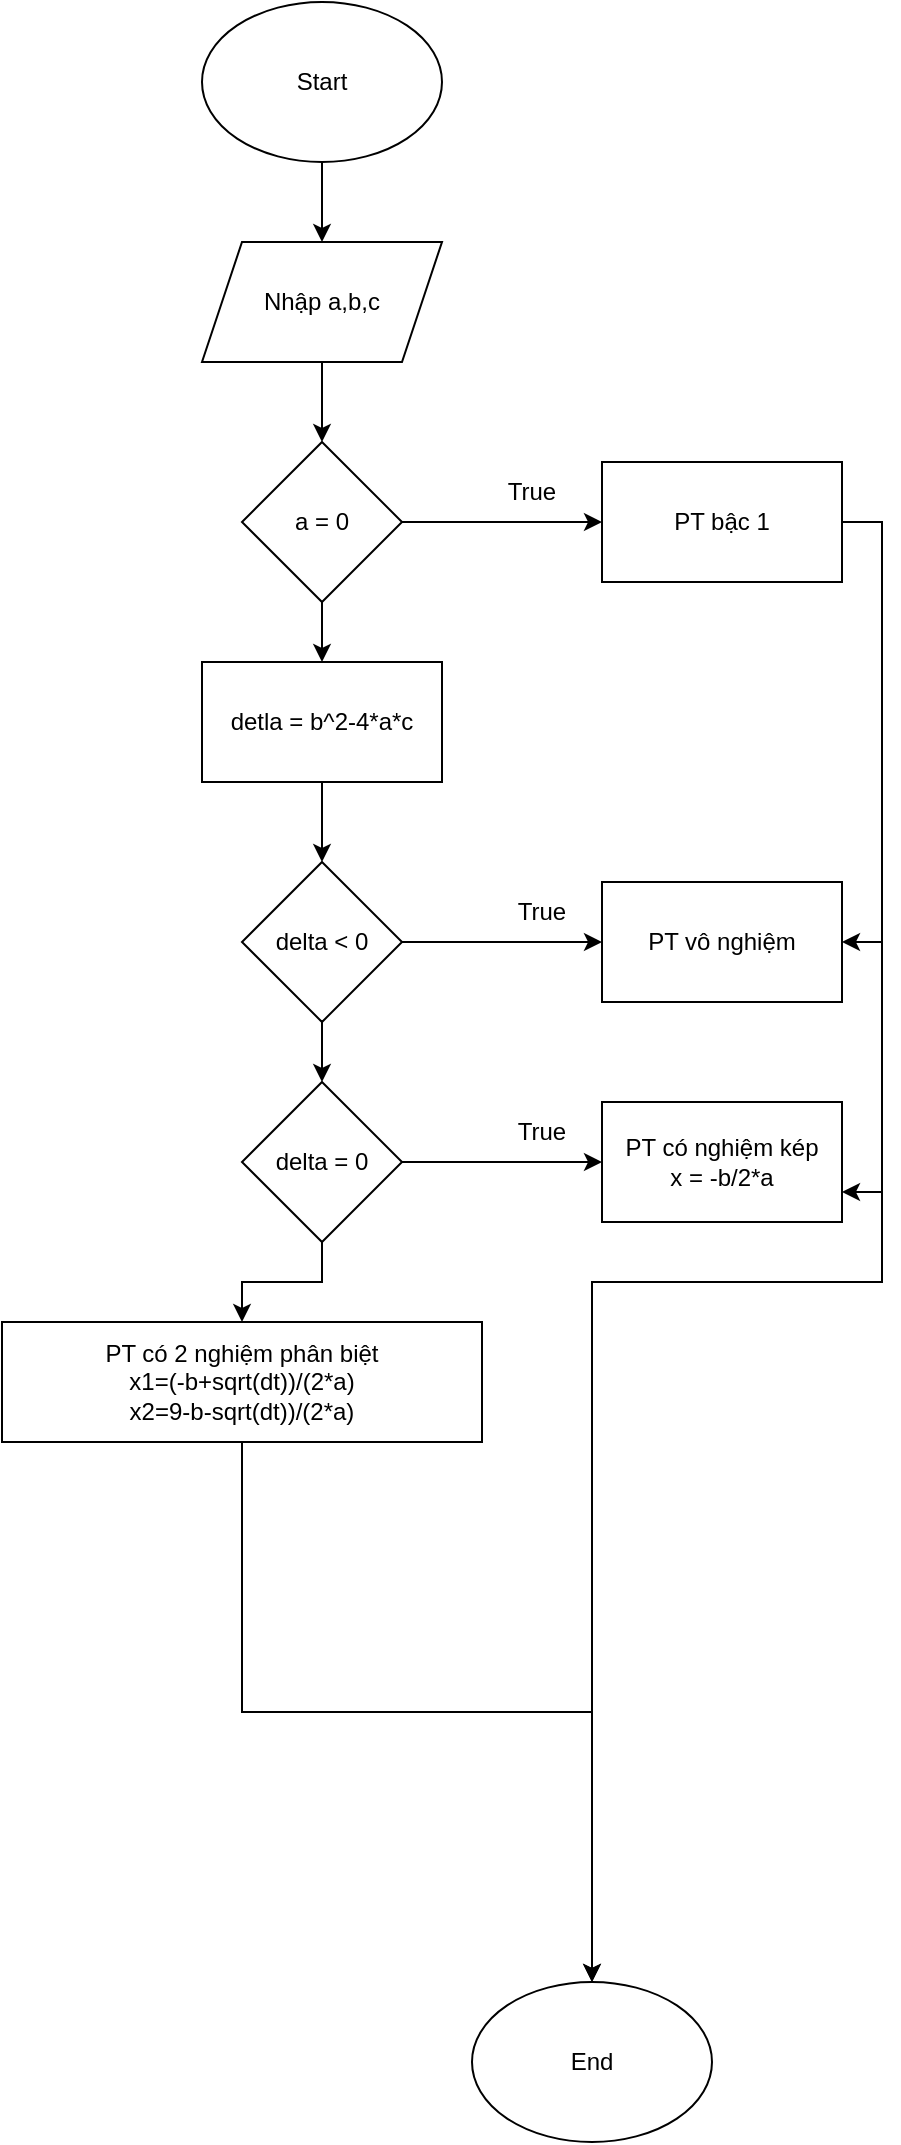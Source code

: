 <mxfile version="24.8.6">
  <diagram name="Page-1" id="5zqixK-nCG77aAulJHSP">
    <mxGraphModel dx="1042" dy="565" grid="1" gridSize="10" guides="1" tooltips="1" connect="1" arrows="1" fold="1" page="1" pageScale="1" pageWidth="850" pageHeight="1100" math="0" shadow="0">
      <root>
        <mxCell id="0" />
        <mxCell id="1" parent="0" />
        <mxCell id="Yh08Uav-d2ell8X6agev-14" value="" style="edgeStyle=orthogonalEdgeStyle;rounded=0;orthogonalLoop=1;jettySize=auto;html=1;" edge="1" parent="1" source="Yh08Uav-d2ell8X6agev-1" target="Yh08Uav-d2ell8X6agev-3">
          <mxGeometry relative="1" as="geometry" />
        </mxCell>
        <mxCell id="Yh08Uav-d2ell8X6agev-1" value="Start" style="ellipse;whiteSpace=wrap;html=1;" vertex="1" parent="1">
          <mxGeometry x="170" width="120" height="80" as="geometry" />
        </mxCell>
        <mxCell id="Yh08Uav-d2ell8X6agev-15" value="" style="edgeStyle=orthogonalEdgeStyle;rounded=0;orthogonalLoop=1;jettySize=auto;html=1;" edge="1" parent="1" source="Yh08Uav-d2ell8X6agev-3" target="Yh08Uav-d2ell8X6agev-4">
          <mxGeometry relative="1" as="geometry" />
        </mxCell>
        <mxCell id="Yh08Uav-d2ell8X6agev-3" value="Nhập a,b,c" style="shape=parallelogram;perimeter=parallelogramPerimeter;whiteSpace=wrap;html=1;fixedSize=1;" vertex="1" parent="1">
          <mxGeometry x="170" y="120" width="120" height="60" as="geometry" />
        </mxCell>
        <mxCell id="Yh08Uav-d2ell8X6agev-16" value="" style="edgeStyle=orthogonalEdgeStyle;rounded=0;orthogonalLoop=1;jettySize=auto;html=1;" edge="1" parent="1" source="Yh08Uav-d2ell8X6agev-4" target="Yh08Uav-d2ell8X6agev-5">
          <mxGeometry relative="1" as="geometry" />
        </mxCell>
        <mxCell id="Yh08Uav-d2ell8X6agev-17" value="" style="edgeStyle=orthogonalEdgeStyle;rounded=0;orthogonalLoop=1;jettySize=auto;html=1;" edge="1" parent="1" source="Yh08Uav-d2ell8X6agev-4" target="Yh08Uav-d2ell8X6agev-6">
          <mxGeometry relative="1" as="geometry" />
        </mxCell>
        <mxCell id="Yh08Uav-d2ell8X6agev-4" value="a = 0" style="rhombus;whiteSpace=wrap;html=1;" vertex="1" parent="1">
          <mxGeometry x="190" y="220" width="80" height="80" as="geometry" />
        </mxCell>
        <mxCell id="Yh08Uav-d2ell8X6agev-22" style="edgeStyle=orthogonalEdgeStyle;rounded=0;orthogonalLoop=1;jettySize=auto;html=1;exitX=1;exitY=0.5;exitDx=0;exitDy=0;entryX=1;entryY=0.5;entryDx=0;entryDy=0;" edge="1" parent="1" source="Yh08Uav-d2ell8X6agev-5" target="Yh08Uav-d2ell8X6agev-9">
          <mxGeometry relative="1" as="geometry" />
        </mxCell>
        <mxCell id="Yh08Uav-d2ell8X6agev-25" style="edgeStyle=orthogonalEdgeStyle;rounded=0;orthogonalLoop=1;jettySize=auto;html=1;exitX=1;exitY=0.5;exitDx=0;exitDy=0;entryX=1;entryY=0.75;entryDx=0;entryDy=0;" edge="1" parent="1" source="Yh08Uav-d2ell8X6agev-5" target="Yh08Uav-d2ell8X6agev-11">
          <mxGeometry relative="1" as="geometry" />
        </mxCell>
        <mxCell id="Yh08Uav-d2ell8X6agev-29" style="edgeStyle=orthogonalEdgeStyle;rounded=0;orthogonalLoop=1;jettySize=auto;html=1;exitX=1;exitY=0.5;exitDx=0;exitDy=0;entryX=0.5;entryY=0;entryDx=0;entryDy=0;" edge="1" parent="1" source="Yh08Uav-d2ell8X6agev-5" target="Yh08Uav-d2ell8X6agev-13">
          <mxGeometry relative="1" as="geometry" />
        </mxCell>
        <mxCell id="Yh08Uav-d2ell8X6agev-5" value="PT bậc 1" style="rounded=0;whiteSpace=wrap;html=1;" vertex="1" parent="1">
          <mxGeometry x="370" y="230" width="120" height="60" as="geometry" />
        </mxCell>
        <mxCell id="Yh08Uav-d2ell8X6agev-18" value="" style="edgeStyle=orthogonalEdgeStyle;rounded=0;orthogonalLoop=1;jettySize=auto;html=1;" edge="1" parent="1" source="Yh08Uav-d2ell8X6agev-6" target="Yh08Uav-d2ell8X6agev-7">
          <mxGeometry relative="1" as="geometry" />
        </mxCell>
        <mxCell id="Yh08Uav-d2ell8X6agev-6" value="detla = b^2-4*a*c" style="rounded=0;whiteSpace=wrap;html=1;" vertex="1" parent="1">
          <mxGeometry x="170" y="330" width="120" height="60" as="geometry" />
        </mxCell>
        <mxCell id="Yh08Uav-d2ell8X6agev-19" value="" style="edgeStyle=orthogonalEdgeStyle;rounded=0;orthogonalLoop=1;jettySize=auto;html=1;" edge="1" parent="1" source="Yh08Uav-d2ell8X6agev-7" target="Yh08Uav-d2ell8X6agev-8">
          <mxGeometry relative="1" as="geometry" />
        </mxCell>
        <mxCell id="Yh08Uav-d2ell8X6agev-23" value="" style="edgeStyle=orthogonalEdgeStyle;rounded=0;orthogonalLoop=1;jettySize=auto;html=1;" edge="1" parent="1" source="Yh08Uav-d2ell8X6agev-7" target="Yh08Uav-d2ell8X6agev-9">
          <mxGeometry relative="1" as="geometry" />
        </mxCell>
        <mxCell id="Yh08Uav-d2ell8X6agev-7" value="delta &amp;lt; 0" style="rhombus;whiteSpace=wrap;html=1;" vertex="1" parent="1">
          <mxGeometry x="190" y="430" width="80" height="80" as="geometry" />
        </mxCell>
        <mxCell id="Yh08Uav-d2ell8X6agev-20" value="" style="edgeStyle=orthogonalEdgeStyle;rounded=0;orthogonalLoop=1;jettySize=auto;html=1;" edge="1" parent="1" source="Yh08Uav-d2ell8X6agev-8" target="Yh08Uav-d2ell8X6agev-12">
          <mxGeometry relative="1" as="geometry" />
        </mxCell>
        <mxCell id="Yh08Uav-d2ell8X6agev-24" value="" style="edgeStyle=orthogonalEdgeStyle;rounded=0;orthogonalLoop=1;jettySize=auto;html=1;" edge="1" parent="1" source="Yh08Uav-d2ell8X6agev-8" target="Yh08Uav-d2ell8X6agev-11">
          <mxGeometry relative="1" as="geometry" />
        </mxCell>
        <mxCell id="Yh08Uav-d2ell8X6agev-8" value="delta = 0" style="rhombus;whiteSpace=wrap;html=1;" vertex="1" parent="1">
          <mxGeometry x="190" y="540" width="80" height="80" as="geometry" />
        </mxCell>
        <mxCell id="Yh08Uav-d2ell8X6agev-9" value="PT vô nghiệm" style="rounded=0;whiteSpace=wrap;html=1;" vertex="1" parent="1">
          <mxGeometry x="370" y="440" width="120" height="60" as="geometry" />
        </mxCell>
        <mxCell id="Yh08Uav-d2ell8X6agev-11" value="PT có nghiệm kép&lt;div&gt;x = -b/2*a&lt;/div&gt;" style="rounded=0;whiteSpace=wrap;html=1;" vertex="1" parent="1">
          <mxGeometry x="370" y="550" width="120" height="60" as="geometry" />
        </mxCell>
        <mxCell id="Yh08Uav-d2ell8X6agev-21" style="edgeStyle=orthogonalEdgeStyle;rounded=0;orthogonalLoop=1;jettySize=auto;html=1;exitX=0.5;exitY=1;exitDx=0;exitDy=0;" edge="1" parent="1" source="Yh08Uav-d2ell8X6agev-12" target="Yh08Uav-d2ell8X6agev-13">
          <mxGeometry relative="1" as="geometry" />
        </mxCell>
        <mxCell id="Yh08Uav-d2ell8X6agev-12" value="PT có 2 nghiệm phân biệt&lt;br&gt;x1=(-b+sqrt(dt))/(2*a)&lt;div&gt;x2=9-b-sqrt(dt))/(2*a)&lt;/div&gt;" style="rounded=0;whiteSpace=wrap;html=1;" vertex="1" parent="1">
          <mxGeometry x="70" y="660" width="240" height="60" as="geometry" />
        </mxCell>
        <mxCell id="Yh08Uav-d2ell8X6agev-13" value="End" style="ellipse;whiteSpace=wrap;html=1;" vertex="1" parent="1">
          <mxGeometry x="305" y="990" width="120" height="80" as="geometry" />
        </mxCell>
        <mxCell id="Yh08Uav-d2ell8X6agev-30" value="True" style="text;html=1;align=center;verticalAlign=middle;whiteSpace=wrap;rounded=0;" vertex="1" parent="1">
          <mxGeometry x="305" y="230" width="60" height="30" as="geometry" />
        </mxCell>
        <mxCell id="Yh08Uav-d2ell8X6agev-31" value="True" style="text;html=1;align=center;verticalAlign=middle;whiteSpace=wrap;rounded=0;" vertex="1" parent="1">
          <mxGeometry x="310" y="440" width="60" height="30" as="geometry" />
        </mxCell>
        <mxCell id="Yh08Uav-d2ell8X6agev-32" value="True" style="text;html=1;align=center;verticalAlign=middle;whiteSpace=wrap;rounded=0;" vertex="1" parent="1">
          <mxGeometry x="310" y="550" width="60" height="30" as="geometry" />
        </mxCell>
      </root>
    </mxGraphModel>
  </diagram>
</mxfile>
